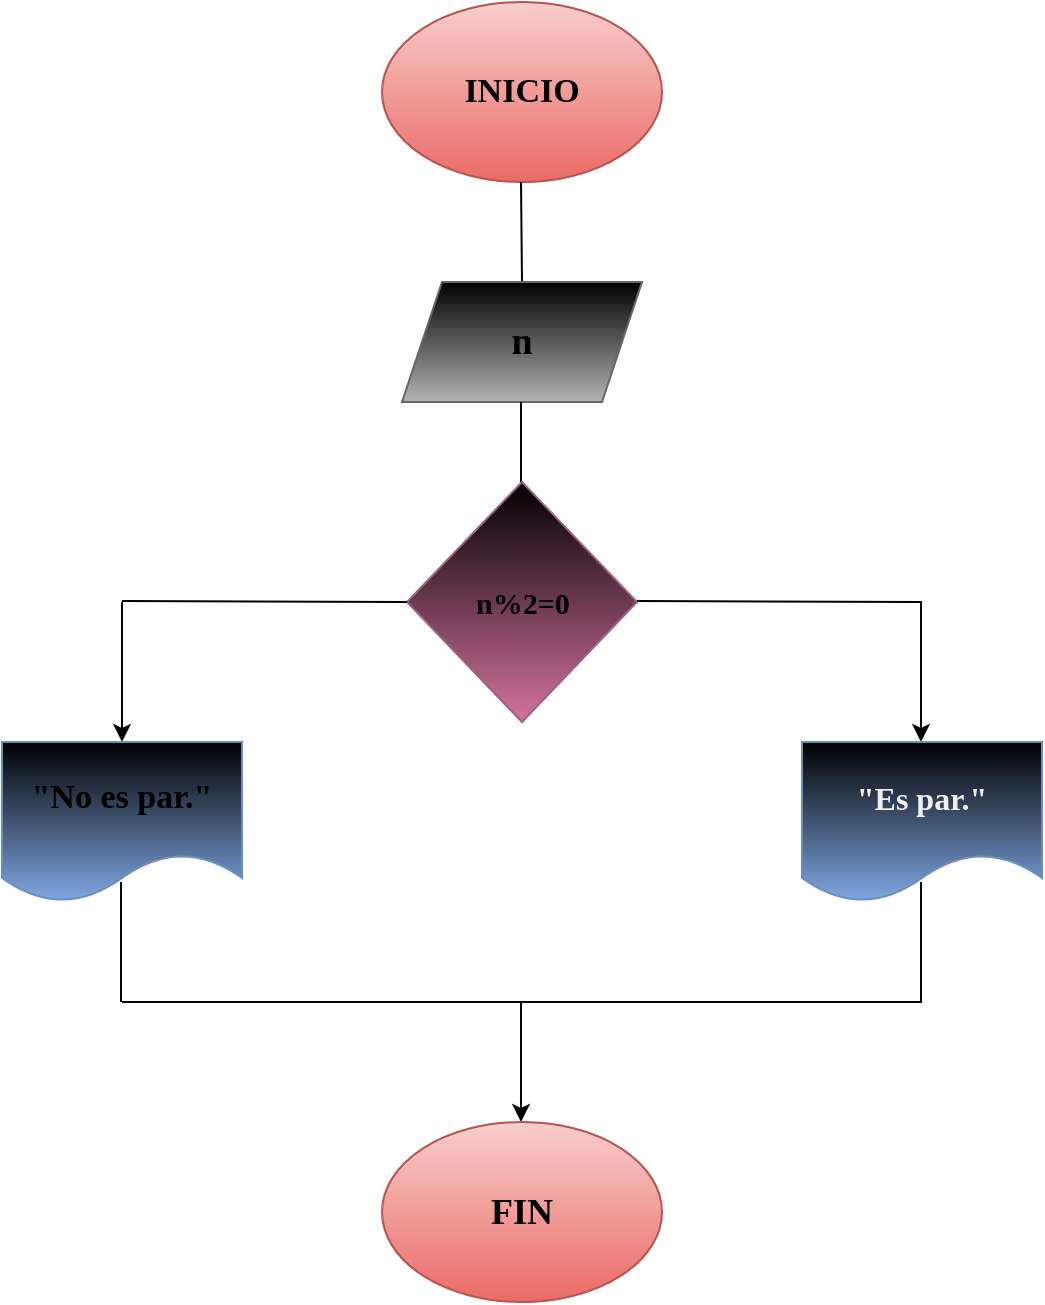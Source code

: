 <mxfile>
    <diagram id="jAf6XfJMnMn8_LlyS8lp" name="Página-1">
        <mxGraphModel dx="576" dy="461" grid="1" gridSize="10" guides="1" tooltips="1" connect="1" arrows="1" fold="1" page="1" pageScale="1" pageWidth="827" pageHeight="1169" math="0" shadow="0">
            <root>
                <mxCell id="0"/>
                <mxCell id="1" parent="0"/>
                <mxCell id="2" value="INICIO" style="ellipse;whiteSpace=wrap;html=1;fillColor=#f8cecc;gradientColor=#ea6b66;strokeColor=#b85450;fontStyle=1;fontFamily=Verdana;fontColor=#000000;fontSize=17;" vertex="1" parent="1">
                    <mxGeometry x="210" y="40" width="140" height="90" as="geometry"/>
                </mxCell>
                <mxCell id="3" value="" style="endArrow=none;html=1;" edge="1" parent="1">
                    <mxGeometry width="50" height="50" relative="1" as="geometry">
                        <mxPoint x="280" y="180" as="sourcePoint"/>
                        <mxPoint x="279.5" y="130" as="targetPoint"/>
                    </mxGeometry>
                </mxCell>
                <mxCell id="4" value="n" style="shape=parallelogram;perimeter=parallelogramPerimeter;whiteSpace=wrap;html=1;fixedSize=1;fillColor=#000000;gradientColor=#b3b3b3;strokeColor=#666666;fontStyle=1;fontFamily=Verdana;fontSize=19;" vertex="1" parent="1">
                    <mxGeometry x="220" y="180" width="120" height="60" as="geometry"/>
                </mxCell>
                <mxCell id="5" value="" style="endArrow=none;html=1;" edge="1" parent="1">
                    <mxGeometry width="50" height="50" relative="1" as="geometry">
                        <mxPoint x="279.5" y="240" as="sourcePoint"/>
                        <mxPoint x="279.5" y="290" as="targetPoint"/>
                    </mxGeometry>
                </mxCell>
                <mxCell id="6" value="n%2=0" style="rhombus;whiteSpace=wrap;html=1;fontStyle=1;fontSize=15;fillColor=#000000;strokeColor=#996185;gradientColor=#d5739d;fontFamily=Verdana;" vertex="1" parent="1">
                    <mxGeometry x="222.5" y="280" width="115" height="120" as="geometry"/>
                </mxCell>
                <mxCell id="7" value="" style="endArrow=none;html=1;" edge="1" parent="1">
                    <mxGeometry width="50" height="50" relative="1" as="geometry">
                        <mxPoint x="337.5" y="339.5" as="sourcePoint"/>
                        <mxPoint x="480" y="340" as="targetPoint"/>
                    </mxGeometry>
                </mxCell>
                <mxCell id="8" value="" style="endArrow=none;html=1;" edge="1" parent="1">
                    <mxGeometry width="50" height="50" relative="1" as="geometry">
                        <mxPoint x="80" y="339.5" as="sourcePoint"/>
                        <mxPoint x="222.5" y="340" as="targetPoint"/>
                    </mxGeometry>
                </mxCell>
                <mxCell id="15" value="" style="endArrow=classic;html=1;" edge="1" parent="1">
                    <mxGeometry width="50" height="50" relative="1" as="geometry">
                        <mxPoint x="80" y="340" as="sourcePoint"/>
                        <mxPoint x="80" y="410" as="targetPoint"/>
                    </mxGeometry>
                </mxCell>
                <mxCell id="16" value="" style="endArrow=classic;html=1;" edge="1" parent="1">
                    <mxGeometry width="50" height="50" relative="1" as="geometry">
                        <mxPoint x="479.5" y="340" as="sourcePoint"/>
                        <mxPoint x="479.5" y="410" as="targetPoint"/>
                    </mxGeometry>
                </mxCell>
                <mxCell id="17" value="&quot;No es par.&quot;" style="shape=document;whiteSpace=wrap;html=1;boundedLbl=1;fillColor=#000000;gradientColor=#7ea6e0;strokeColor=#6c8ebf;fontFamily=Verdana;fontSize=17;fontStyle=1" vertex="1" parent="1">
                    <mxGeometry x="20" y="410" width="120" height="80" as="geometry"/>
                </mxCell>
                <mxCell id="18" value="&quot;Es par.&quot;" style="shape=document;whiteSpace=wrap;html=1;boundedLbl=1;fillColor=#000000;gradientColor=#7ea6e0;strokeColor=#6c8ebf;fontFamily=Verdana;fontStyle=1;fontColor=#F0F0F0;fontSize=16;" vertex="1" parent="1">
                    <mxGeometry x="420" y="410" width="120" height="80" as="geometry"/>
                </mxCell>
                <mxCell id="20" value="" style="endArrow=none;html=1;" edge="1" parent="1">
                    <mxGeometry width="50" height="50" relative="1" as="geometry">
                        <mxPoint x="79.5" y="540" as="sourcePoint"/>
                        <mxPoint x="79.5" y="480" as="targetPoint"/>
                    </mxGeometry>
                </mxCell>
                <mxCell id="21" value="" style="endArrow=none;html=1;" edge="1" parent="1">
                    <mxGeometry width="50" height="50" relative="1" as="geometry">
                        <mxPoint x="479.5" y="540" as="sourcePoint"/>
                        <mxPoint x="479.5" y="480" as="targetPoint"/>
                    </mxGeometry>
                </mxCell>
                <mxCell id="22" value="" style="endArrow=none;html=1;" edge="1" parent="1">
                    <mxGeometry width="50" height="50" relative="1" as="geometry">
                        <mxPoint x="80" y="540" as="sourcePoint"/>
                        <mxPoint x="480" y="540" as="targetPoint"/>
                    </mxGeometry>
                </mxCell>
                <mxCell id="23" value="" style="endArrow=classic;html=1;" edge="1" parent="1">
                    <mxGeometry width="50" height="50" relative="1" as="geometry">
                        <mxPoint x="279.5" y="540" as="sourcePoint"/>
                        <mxPoint x="279.5" y="600" as="targetPoint"/>
                    </mxGeometry>
                </mxCell>
                <mxCell id="26" value="FIN" style="ellipse;whiteSpace=wrap;html=1;fontStyle=1;fontSize=18;fillColor=#f8cecc;gradientColor=#ea6b66;strokeColor=#b85450;fontColor=#000000;fontFamily=Verdana;" vertex="1" parent="1">
                    <mxGeometry x="210" y="600" width="140" height="90" as="geometry"/>
                </mxCell>
            </root>
        </mxGraphModel>
    </diagram>
</mxfile>